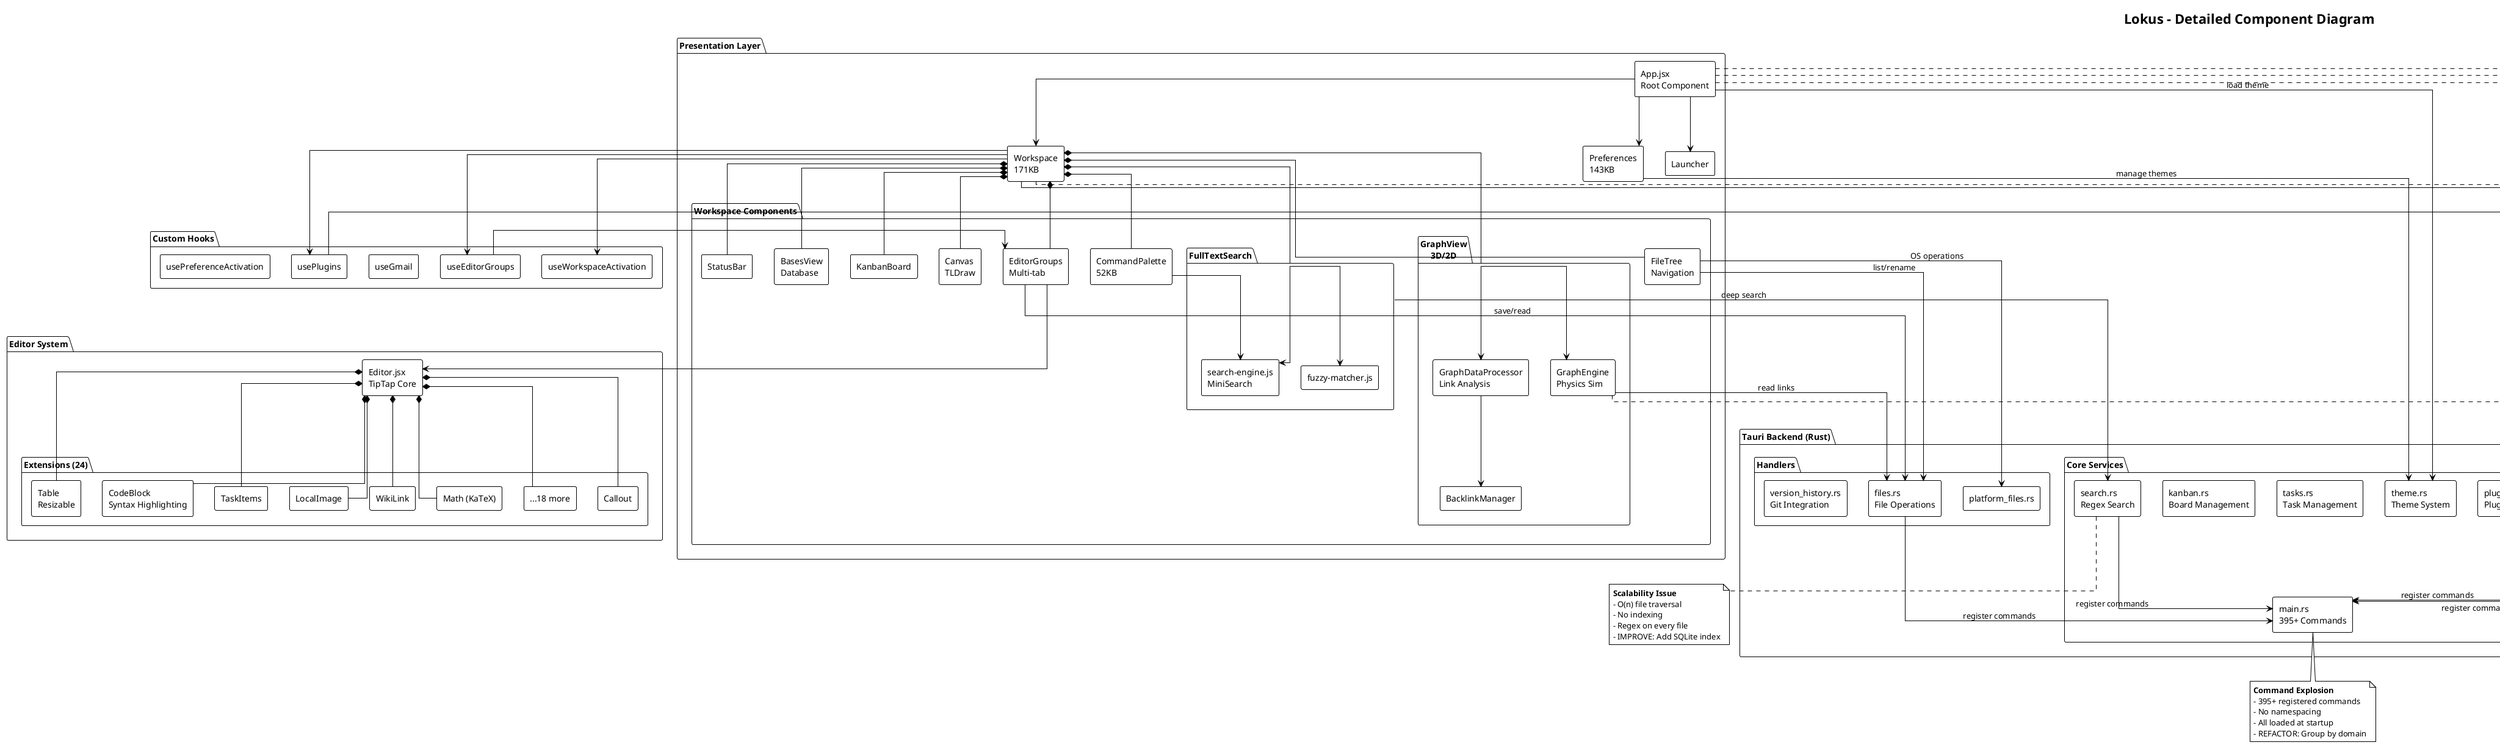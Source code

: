 @startuml Component Diagram - Core System
!theme plain
skinparam componentStyle rectangle
skinparam linetype ortho

title Lokus - Detailed Component Diagram

package "Presentation Layer" {
    [App.jsx\nRoot Component] as App
    [Launcher] as Launcher
    [Workspace\n171KB] as Workspace
    [Preferences\n143KB] as Prefs

    package "Workspace Components" {
        [EditorGroups\nMulti-tab] as EditorGroups
        [FileTree\nNavigation] as FileTree
        [CommandPalette\n52KB] as CommandPalette
        [FullTextSearch] as Search
        [GraphView\n3D/2D] as Graph
        [Canvas\nTLDraw] as Canvas
        [KanbanBoard] as Kanban
        [BasesView\nDatabase] as Bases
        [StatusBar] as StatusBar
    }
}

package "State Management" {
    [AuthContext\nAuthentication] as AuthCtx
    [GmailContext\nEmail Sync] as GmailCtx
    [PluginContext\nPlugin System] as PluginCtx
    [FolderScopeContext] as FolderCtx

    [PluginManager\nLifecycle] as PluginMgr
    [PluginStateManager\nState Sync] as PluginState
    [WorkspaceManager\nWorkspace Operations] as WorkspaceMgr
}

package "Custom Hooks" {
    [useEditorGroups] as useEditor
    [usePlugins] as usePlugins
    [useGmail] as useGmail
    [useWorkspaceActivation] as useWorkspace
    [usePreferenceActivation] as usePrefs
}

package "Editor System" {
    component [Editor.jsx\nTipTap Core] as EditorCore

    package "Extensions (24)" {
        [Math (KaTeX)] as MathExt
        [WikiLink] as WikiLinkExt
        [LocalImage] as ImageExt
        [TaskItems] as TaskExt
        [CodeBlock\nSyntax Highlighting] as CodeExt
        [Table\nResizable] as TableExt
        [Callout] as CalloutExt
        [...18 more] as MoreExt
    }
}

package "Services" {
    [PlatformService\nOS Abstraction] as PlatformSvc
    [GmailService\nEmail Integration] as GmailSvc
    [MCPClient\nAI Integration] as MCPClientSvc
}

package "Core Logic" {
    package "Graph" {
        [GraphEngine\nPhysics Sim] as GraphEngine
        [GraphDataProcessor\nLink Analysis] as GraphProc
        [BacklinkManager] as Backlinks
    }

    package "Search" {
        [search-engine.js\nMiniSearch] as SearchEngine
        [fuzzy-matcher.js] as FuzzyMatcher
    }

    package "Markdown" {
        [compiler.js] as MDCompiler
        [syntax-config.js] as MDSyntax
    }

    package "Plugins" {
        [LokusPluginAPI\n50+ Methods] as PluginAPI
        [PluginLoader] as PluginLoader
        [EventEmitter] as EventEmitter
    }
}

package "Tauri Backend (Rust)" {
    package "Handlers" {
        [files.rs\nFile Operations] as FilesHandler
        [platform_files.rs] as PlatformFiles
        [version_history.rs\nGit Integration] as VersionHistory
    }

    package "Core Services" {
        [main.rs\n395+ Commands] as Main
        [auth.rs\nOAuth2 + PKCE] as AuthRust
        [search.rs\nRegex Search] as SearchRust
        [plugins.rs\nPlugin Loader] as PluginsRust
        [tasks.rs\nTask Management] as TasksRust
        [kanban.rs\nBoard Management] as KanbanRust
        [theme.rs\nTheme System] as ThemeRust
    }

    package "Integrations" {
        [oauth_server.rs\nLocalhost Server] as OAuthServer
        [api_server.rs\nHTTP API] as APIServer
        [mcp_embedded.rs\nMCP Server] as MCPServer
        [connections/gmail/] as GmailRust
    }

    package "Security" {
        [secure_storage.rs\nAES-GCM] as SecureStorage
        [session validation] as SessionValidation
    }
}

' ===== KEY RELATIONSHIPS =====

' App Structure
App --> Launcher
App --> Workspace
App --> Prefs

' Context Providers
App ..> AuthCtx : provides
App ..> GmailCtx : provides
App ..> PluginCtx : provides

' Workspace Composition
Workspace *-- EditorGroups
Workspace *-- FileTree
Workspace *-- CommandPalette
Workspace *-- Search
Workspace *-- Graph
Workspace *-- Canvas
Workspace *-- Kanban
Workspace *-- Bases
Workspace *-- StatusBar

' Editor System
EditorGroups --> EditorCore
EditorCore *-- MathExt
EditorCore *-- WikiLinkExt
EditorCore *-- ImageExt
EditorCore *-- TaskExt
EditorCore *-- CodeExt
EditorCore *-- TableExt
EditorCore *-- CalloutExt
EditorCore *-- MoreExt

' State Management Flow
Workspace --> useEditor
Workspace --> usePlugins
Workspace --> useWorkspace
useEditor --> EditorGroups
usePlugins --> PluginMgr
PluginMgr --> PluginState
PluginMgr --> PluginAPI

' Plugin System
PluginCtx --> PluginMgr
PluginMgr --> PluginLoader
PluginLoader --> PluginsRust : invoke()
PluginAPI --> EventEmitter

' Graph System
Graph --> GraphEngine
Graph --> GraphProc
GraphProc --> Backlinks
GraphEngine --> FilesHandler : read links

' Search System
Search --> SearchEngine
Search --> FuzzyMatcher
CommandPalette --> SearchEngine
Search --> SearchRust : deep search

' Services
GmailCtx --> GmailSvc
GmailSvc --> GmailRust : invoke()
Workspace --> MCPClientSvc
MCPClientSvc --> MCPServer

' Backend Communication
FilesHandler --> Main : register commands
AuthRust --> Main : register commands
SearchRust --> Main : register commands
PluginsRust --> Main : register commands

' Authentication Flow
AuthCtx --> AuthRust : invoke()
AuthRust --> OAuthServer : start server
AuthRust --> SecureStorage : encrypt tokens

' File Operations
EditorGroups --> FilesHandler : save/read
FileTree --> FilesHandler : list/rename
FileTree --> PlatformFiles : OS operations

' Theme System
Prefs --> ThemeRust : manage themes
App --> ThemeRust : load theme

note right of Workspace
  **Monolithic Component**
  - 171 KB (4,500+ lines)
  - Multiple responsibilities
  - High coupling
  - REFACTOR TARGET
end note

note right of PluginState
  **Critical Bug Fix**
  - Fixes "enabled: undefined"
  - Prevents race conditions
  - State synchronization
  - Uses locking mechanism
end note

note bottom of Main
  **Command Explosion**
  - 395+ registered commands
  - No namespacing
  - All loaded at startup
  - REFACTOR: Group by domain
end note

note right of GraphEngine
  **Performance Bottleneck**
  - O(n²) force calculation
  - No spatial partitioning
  - Struggles at 500+ nodes
  - OPTIMIZE: Barnes-Hut
end note

note bottom of SearchRust
  **Scalability Issue**
  - O(n) file traversal
  - No indexing
  - Regex on every file
  - IMPROVE: Add SQLite index
end note

@enduml
